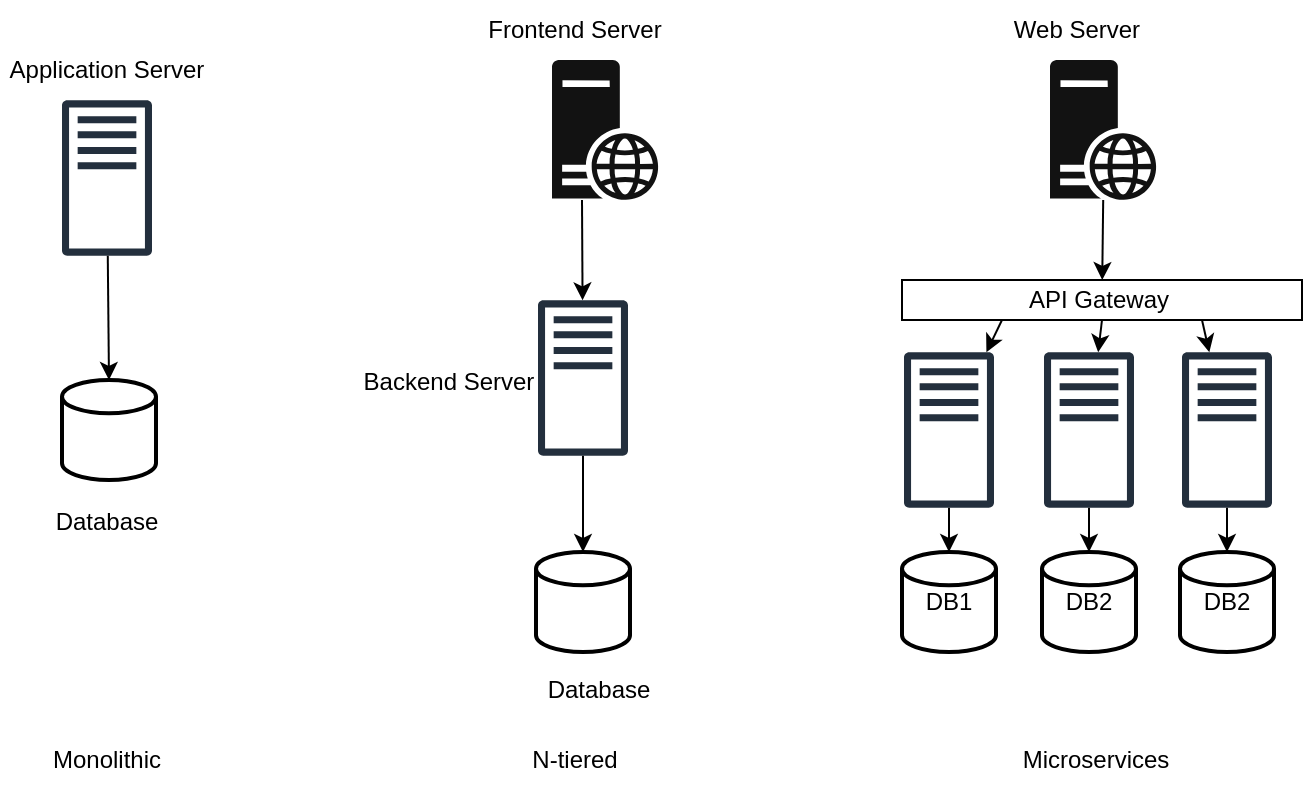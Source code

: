 <mxfile version="24.7.8">
  <diagram name="Page-1" id="Wep7OhLpCNztQQSD1lCc">
    <mxGraphModel dx="954" dy="489" grid="1" gridSize="10" guides="1" tooltips="1" connect="1" arrows="1" fold="1" page="1" pageScale="1" pageWidth="850" pageHeight="1100" math="0" shadow="0">
      <root>
        <mxCell id="0" />
        <mxCell id="1" parent="0" />
        <mxCell id="2NerEljYOd-J9alvKmSt-1" value="" style="sketch=0;outlineConnect=0;fontColor=#232F3E;gradientColor=none;fillColor=#232F3D;strokeColor=none;dashed=0;verticalLabelPosition=bottom;verticalAlign=top;align=center;html=1;fontSize=12;fontStyle=0;aspect=fixed;pointerEvents=1;shape=mxgraph.aws4.traditional_server;" vertex="1" parent="1">
          <mxGeometry x="140" y="170" width="45" height="78" as="geometry" />
        </mxCell>
        <mxCell id="2NerEljYOd-J9alvKmSt-2" value="" style="strokeWidth=2;html=1;shape=mxgraph.flowchart.database;whiteSpace=wrap;" vertex="1" parent="1">
          <mxGeometry x="140" y="310" width="47" height="50" as="geometry" />
        </mxCell>
        <mxCell id="2NerEljYOd-J9alvKmSt-3" value="" style="endArrow=classic;html=1;rounded=0;entryX=0.5;entryY=0;entryDx=0;entryDy=0;entryPerimeter=0;" edge="1" parent="1" source="2NerEljYOd-J9alvKmSt-1" target="2NerEljYOd-J9alvKmSt-2">
          <mxGeometry width="50" height="50" relative="1" as="geometry">
            <mxPoint x="400" y="280" as="sourcePoint" />
            <mxPoint x="450" y="230" as="targetPoint" />
          </mxGeometry>
        </mxCell>
        <mxCell id="2NerEljYOd-J9alvKmSt-4" value="Monolithic" style="text;html=1;align=center;verticalAlign=middle;whiteSpace=wrap;rounded=0;" vertex="1" parent="1">
          <mxGeometry x="121" y="480" width="83" height="40" as="geometry" />
        </mxCell>
        <mxCell id="2NerEljYOd-J9alvKmSt-5" value="" style="sketch=0;outlineConnect=0;fontColor=#232F3E;gradientColor=none;fillColor=#232F3D;strokeColor=none;dashed=0;verticalLabelPosition=bottom;verticalAlign=top;align=center;html=1;fontSize=12;fontStyle=0;aspect=fixed;pointerEvents=1;shape=mxgraph.aws4.traditional_server;" vertex="1" parent="1">
          <mxGeometry x="378" y="270" width="45" height="78" as="geometry" />
        </mxCell>
        <mxCell id="2NerEljYOd-J9alvKmSt-6" value="" style="strokeWidth=2;html=1;shape=mxgraph.flowchart.database;whiteSpace=wrap;" vertex="1" parent="1">
          <mxGeometry x="377" y="396" width="47" height="50" as="geometry" />
        </mxCell>
        <mxCell id="2NerEljYOd-J9alvKmSt-7" value="" style="endArrow=classic;html=1;rounded=0;entryX=0.5;entryY=0;entryDx=0;entryDy=0;entryPerimeter=0;" edge="1" parent="1" source="2NerEljYOd-J9alvKmSt-5" target="2NerEljYOd-J9alvKmSt-6">
          <mxGeometry width="50" height="50" relative="1" as="geometry">
            <mxPoint x="638" y="380" as="sourcePoint" />
            <mxPoint x="688" y="330" as="targetPoint" />
          </mxGeometry>
        </mxCell>
        <mxCell id="2NerEljYOd-J9alvKmSt-9" value="" style="sketch=0;aspect=fixed;pointerEvents=1;shadow=0;dashed=0;html=1;strokeColor=none;labelPosition=center;verticalLabelPosition=bottom;verticalAlign=top;align=center;fillColor=#121212;shape=mxgraph.mscae.enterprise.web_server" vertex="1" parent="1">
          <mxGeometry x="385" y="150" width="53.2" height="70" as="geometry" />
        </mxCell>
        <mxCell id="2NerEljYOd-J9alvKmSt-10" value="" style="endArrow=classic;html=1;rounded=0;exitX=0.282;exitY=1;exitDx=0;exitDy=0;exitPerimeter=0;" edge="1" parent="1" source="2NerEljYOd-J9alvKmSt-9" target="2NerEljYOd-J9alvKmSt-5">
          <mxGeometry width="50" height="50" relative="1" as="geometry">
            <mxPoint x="400" y="280" as="sourcePoint" />
            <mxPoint x="450" y="230" as="targetPoint" />
          </mxGeometry>
        </mxCell>
        <mxCell id="2NerEljYOd-J9alvKmSt-11" value="N-tiered" style="text;html=1;align=center;verticalAlign=middle;whiteSpace=wrap;rounded=0;" vertex="1" parent="1">
          <mxGeometry x="355.2" y="480" width="83" height="40" as="geometry" />
        </mxCell>
        <mxCell id="2NerEljYOd-J9alvKmSt-12" value="" style="sketch=0;outlineConnect=0;fontColor=#232F3E;gradientColor=none;fillColor=#232F3D;strokeColor=none;dashed=0;verticalLabelPosition=bottom;verticalAlign=top;align=center;html=1;fontSize=12;fontStyle=0;aspect=fixed;pointerEvents=1;shape=mxgraph.aws4.traditional_server;" vertex="1" parent="1">
          <mxGeometry x="631" y="296" width="45" height="78" as="geometry" />
        </mxCell>
        <mxCell id="2NerEljYOd-J9alvKmSt-13" value="DB2" style="strokeWidth=2;html=1;shape=mxgraph.flowchart.database;whiteSpace=wrap;" vertex="1" parent="1">
          <mxGeometry x="630" y="396" width="47" height="50" as="geometry" />
        </mxCell>
        <mxCell id="2NerEljYOd-J9alvKmSt-14" value="" style="endArrow=classic;html=1;rounded=0;entryX=0.5;entryY=0;entryDx=0;entryDy=0;entryPerimeter=0;" edge="1" parent="1" source="2NerEljYOd-J9alvKmSt-12" target="2NerEljYOd-J9alvKmSt-13">
          <mxGeometry width="50" height="50" relative="1" as="geometry">
            <mxPoint x="891" y="380" as="sourcePoint" />
            <mxPoint x="941" y="330" as="targetPoint" />
          </mxGeometry>
        </mxCell>
        <mxCell id="2NerEljYOd-J9alvKmSt-15" value="" style="sketch=0;aspect=fixed;pointerEvents=1;shadow=0;dashed=0;html=1;strokeColor=none;labelPosition=center;verticalLabelPosition=bottom;verticalAlign=top;align=center;fillColor=#121212;shape=mxgraph.mscae.enterprise.web_server" vertex="1" parent="1">
          <mxGeometry x="634" y="150" width="53.2" height="70" as="geometry" />
        </mxCell>
        <mxCell id="2NerEljYOd-J9alvKmSt-17" value="" style="sketch=0;outlineConnect=0;fontColor=#232F3E;gradientColor=none;fillColor=#232F3D;strokeColor=none;dashed=0;verticalLabelPosition=bottom;verticalAlign=top;align=center;html=1;fontSize=12;fontStyle=0;aspect=fixed;pointerEvents=1;shape=mxgraph.aws4.traditional_server;" vertex="1" parent="1">
          <mxGeometry x="700" y="296" width="45" height="78" as="geometry" />
        </mxCell>
        <mxCell id="2NerEljYOd-J9alvKmSt-18" value="DB2" style="strokeWidth=2;html=1;shape=mxgraph.flowchart.database;whiteSpace=wrap;" vertex="1" parent="1">
          <mxGeometry x="699" y="396" width="47" height="50" as="geometry" />
        </mxCell>
        <mxCell id="2NerEljYOd-J9alvKmSt-19" value="" style="endArrow=classic;html=1;rounded=0;entryX=0.5;entryY=0;entryDx=0;entryDy=0;entryPerimeter=0;" edge="1" parent="1" source="2NerEljYOd-J9alvKmSt-17" target="2NerEljYOd-J9alvKmSt-18">
          <mxGeometry width="50" height="50" relative="1" as="geometry">
            <mxPoint x="960" y="380" as="sourcePoint" />
            <mxPoint x="1010" y="330" as="targetPoint" />
          </mxGeometry>
        </mxCell>
        <mxCell id="2NerEljYOd-J9alvKmSt-20" value="" style="sketch=0;outlineConnect=0;fontColor=#232F3E;gradientColor=none;fillColor=#232F3D;strokeColor=none;dashed=0;verticalLabelPosition=bottom;verticalAlign=top;align=center;html=1;fontSize=12;fontStyle=0;aspect=fixed;pointerEvents=1;shape=mxgraph.aws4.traditional_server;" vertex="1" parent="1">
          <mxGeometry x="561" y="296" width="45" height="78" as="geometry" />
        </mxCell>
        <mxCell id="2NerEljYOd-J9alvKmSt-21" value="DB1" style="strokeWidth=2;html=1;shape=mxgraph.flowchart.database;whiteSpace=wrap;" vertex="1" parent="1">
          <mxGeometry x="560" y="396" width="47" height="50" as="geometry" />
        </mxCell>
        <mxCell id="2NerEljYOd-J9alvKmSt-22" value="" style="endArrow=classic;html=1;rounded=0;entryX=0.5;entryY=0;entryDx=0;entryDy=0;entryPerimeter=0;" edge="1" parent="1" source="2NerEljYOd-J9alvKmSt-20" target="2NerEljYOd-J9alvKmSt-21">
          <mxGeometry width="50" height="50" relative="1" as="geometry">
            <mxPoint x="821" y="380" as="sourcePoint" />
            <mxPoint x="871" y="330" as="targetPoint" />
          </mxGeometry>
        </mxCell>
        <mxCell id="2NerEljYOd-J9alvKmSt-23" value="" style="rounded=0;whiteSpace=wrap;html=1;" vertex="1" parent="1">
          <mxGeometry x="560" y="260" width="200" height="20" as="geometry" />
        </mxCell>
        <mxCell id="2NerEljYOd-J9alvKmSt-24" value="" style="endArrow=classic;html=1;rounded=0;exitX=0.5;exitY=1;exitDx=0;exitDy=0;exitPerimeter=0;" edge="1" parent="1" source="2NerEljYOd-J9alvKmSt-15" target="2NerEljYOd-J9alvKmSt-23">
          <mxGeometry width="50" height="50" relative="1" as="geometry">
            <mxPoint x="580" y="230" as="sourcePoint" />
            <mxPoint x="450" y="270" as="targetPoint" />
          </mxGeometry>
        </mxCell>
        <mxCell id="2NerEljYOd-J9alvKmSt-25" value="" style="endArrow=classic;html=1;rounded=0;exitX=0.25;exitY=1;exitDx=0;exitDy=0;" edge="1" parent="1" source="2NerEljYOd-J9alvKmSt-23" target="2NerEljYOd-J9alvKmSt-20">
          <mxGeometry width="50" height="50" relative="1" as="geometry">
            <mxPoint x="400" y="320" as="sourcePoint" />
            <mxPoint x="450" y="270" as="targetPoint" />
          </mxGeometry>
        </mxCell>
        <mxCell id="2NerEljYOd-J9alvKmSt-26" value="" style="endArrow=classic;html=1;rounded=0;exitX=0.5;exitY=1;exitDx=0;exitDy=0;" edge="1" parent="1" source="2NerEljYOd-J9alvKmSt-23" target="2NerEljYOd-J9alvKmSt-12">
          <mxGeometry width="50" height="50" relative="1" as="geometry">
            <mxPoint x="400" y="320" as="sourcePoint" />
            <mxPoint x="450" y="270" as="targetPoint" />
          </mxGeometry>
        </mxCell>
        <mxCell id="2NerEljYOd-J9alvKmSt-27" value="" style="endArrow=classic;html=1;rounded=0;exitX=0.75;exitY=1;exitDx=0;exitDy=0;" edge="1" parent="1" source="2NerEljYOd-J9alvKmSt-23" target="2NerEljYOd-J9alvKmSt-17">
          <mxGeometry width="50" height="50" relative="1" as="geometry">
            <mxPoint x="400" y="320" as="sourcePoint" />
            <mxPoint x="450" y="270" as="targetPoint" />
          </mxGeometry>
        </mxCell>
        <mxCell id="2NerEljYOd-J9alvKmSt-28" value="API Gateway" style="text;html=1;align=center;verticalAlign=middle;whiteSpace=wrap;rounded=0;" vertex="1" parent="1">
          <mxGeometry x="617" y="255" width="83" height="30" as="geometry" />
        </mxCell>
        <mxCell id="2NerEljYOd-J9alvKmSt-29" value="Application Server" style="text;html=1;align=center;verticalAlign=middle;whiteSpace=wrap;rounded=0;" vertex="1" parent="1">
          <mxGeometry x="109.25" y="140" width="106.5" height="30" as="geometry" />
        </mxCell>
        <mxCell id="2NerEljYOd-J9alvKmSt-30" value="Database" style="text;html=1;align=center;verticalAlign=middle;whiteSpace=wrap;rounded=0;" vertex="1" parent="1">
          <mxGeometry x="109.25" y="366" width="106.5" height="30" as="geometry" />
        </mxCell>
        <mxCell id="2NerEljYOd-J9alvKmSt-31" value="Database" style="text;html=1;align=center;verticalAlign=middle;whiteSpace=wrap;rounded=0;" vertex="1" parent="1">
          <mxGeometry x="355.2" y="450" width="106.5" height="30" as="geometry" />
        </mxCell>
        <mxCell id="2NerEljYOd-J9alvKmSt-32" value="Backend Server" style="text;html=1;align=center;verticalAlign=middle;whiteSpace=wrap;rounded=0;" vertex="1" parent="1">
          <mxGeometry x="280" y="296" width="106.5" height="30" as="geometry" />
        </mxCell>
        <mxCell id="2NerEljYOd-J9alvKmSt-33" value="Frontend Server" style="text;html=1;align=center;verticalAlign=middle;whiteSpace=wrap;rounded=0;" vertex="1" parent="1">
          <mxGeometry x="343.45" y="120" width="106.5" height="30" as="geometry" />
        </mxCell>
        <mxCell id="2NerEljYOd-J9alvKmSt-34" value="Web Server" style="text;html=1;align=center;verticalAlign=middle;whiteSpace=wrap;rounded=0;" vertex="1" parent="1">
          <mxGeometry x="593.5" y="120" width="106.5" height="30" as="geometry" />
        </mxCell>
        <mxCell id="2NerEljYOd-J9alvKmSt-35" value="Microservices" style="text;html=1;align=center;verticalAlign=middle;whiteSpace=wrap;rounded=0;" vertex="1" parent="1">
          <mxGeometry x="627" y="485" width="60" height="30" as="geometry" />
        </mxCell>
      </root>
    </mxGraphModel>
  </diagram>
</mxfile>

